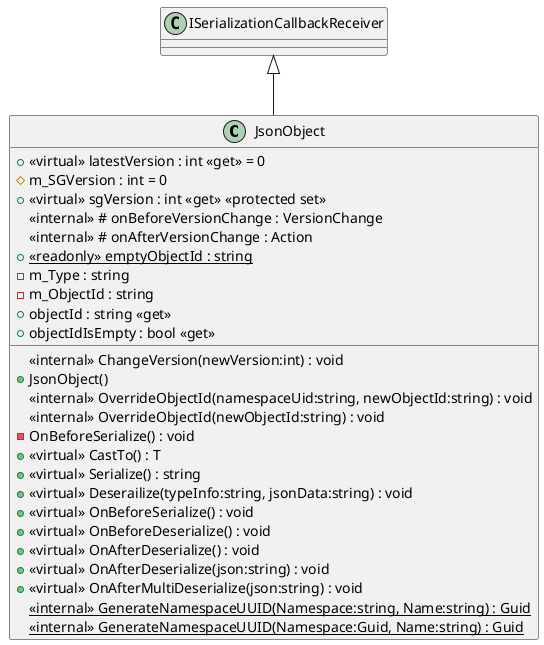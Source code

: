 @startuml
class JsonObject {
    + <<virtual>> latestVersion : int <<get>> = 0
    # m_SGVersion : int = 0
    + <<virtual>> sgVersion : int <<get>> <<protected set>>
    <<internal>> # onBeforeVersionChange : VersionChange
    <<internal>> # onAfterVersionChange : Action
    <<internal>> ChangeVersion(newVersion:int) : void
    + JsonObject()
    + {static} <<readonly>> emptyObjectId : string
    - m_Type : string
    - m_ObjectId : string
    <<internal>> OverrideObjectId(namespaceUid:string, newObjectId:string) : void
    <<internal>> OverrideObjectId(newObjectId:string) : void
    + objectId : string <<get>>
    + objectIdIsEmpty : bool <<get>>
    - OnBeforeSerialize() : void
    + <<virtual>> CastTo() : T
    + <<virtual>> Serialize() : string
    + <<virtual>> Deserailize(typeInfo:string, jsonData:string) : void
    + <<virtual>> OnBeforeSerialize() : void
    + <<virtual>> OnBeforeDeserialize() : void
    + <<virtual>> OnAfterDeserialize() : void
    + <<virtual>> OnAfterDeserialize(json:string) : void
    + <<virtual>> OnAfterMultiDeserialize(json:string) : void
    <<internal>> {static} GenerateNamespaceUUID(Namespace:string, Name:string) : Guid
    <<internal>> {static} GenerateNamespaceUUID(Namespace:Guid, Name:string) : Guid
}
ISerializationCallbackReceiver <|-- JsonObject
@enduml
